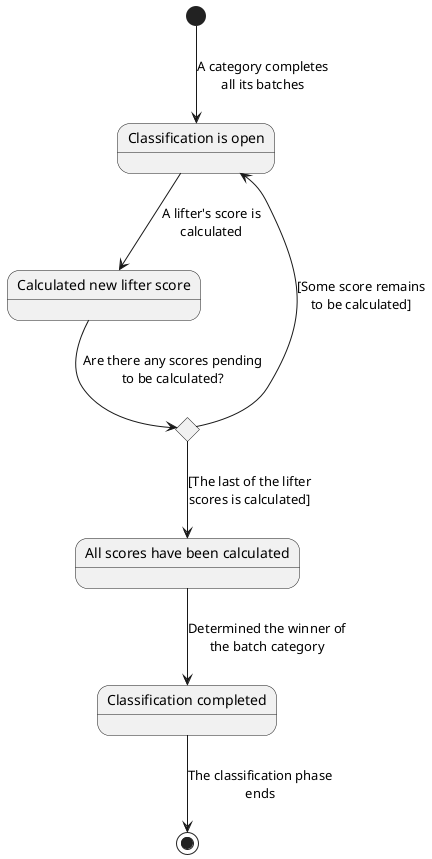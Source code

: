 @startuml
state "Classification is open" as OpenClassification
state "Calculated new lifter score" as CalculatedLifterScore
state "Are there any scores pending to be calculated?" as AnyScoresPendingCHC <<choice>>
state "All scores have been calculated" as AllScoresCalculated

state "Classification completed" as CompletedClassification

[*] --> OpenClassification : A category completes\nall its batches
OpenClassification --> CalculatedLifterScore : A lifter's score is\ncalculated
CalculatedLifterScore --> AnyScoresPendingCHC : Are there any scores pending\nto be calculated?
AnyScoresPendingCHC --> OpenClassification : [Some score remains\nto be calculated]
AnyScoresPendingCHC --> AllScoresCalculated : [The last of the lifter\nscores is calculated]

AllScoresCalculated --> CompletedClassification : Determined the winner of\nthe batch category
CompletedClassification --> [*] : The classification phase\nends
@enduml
